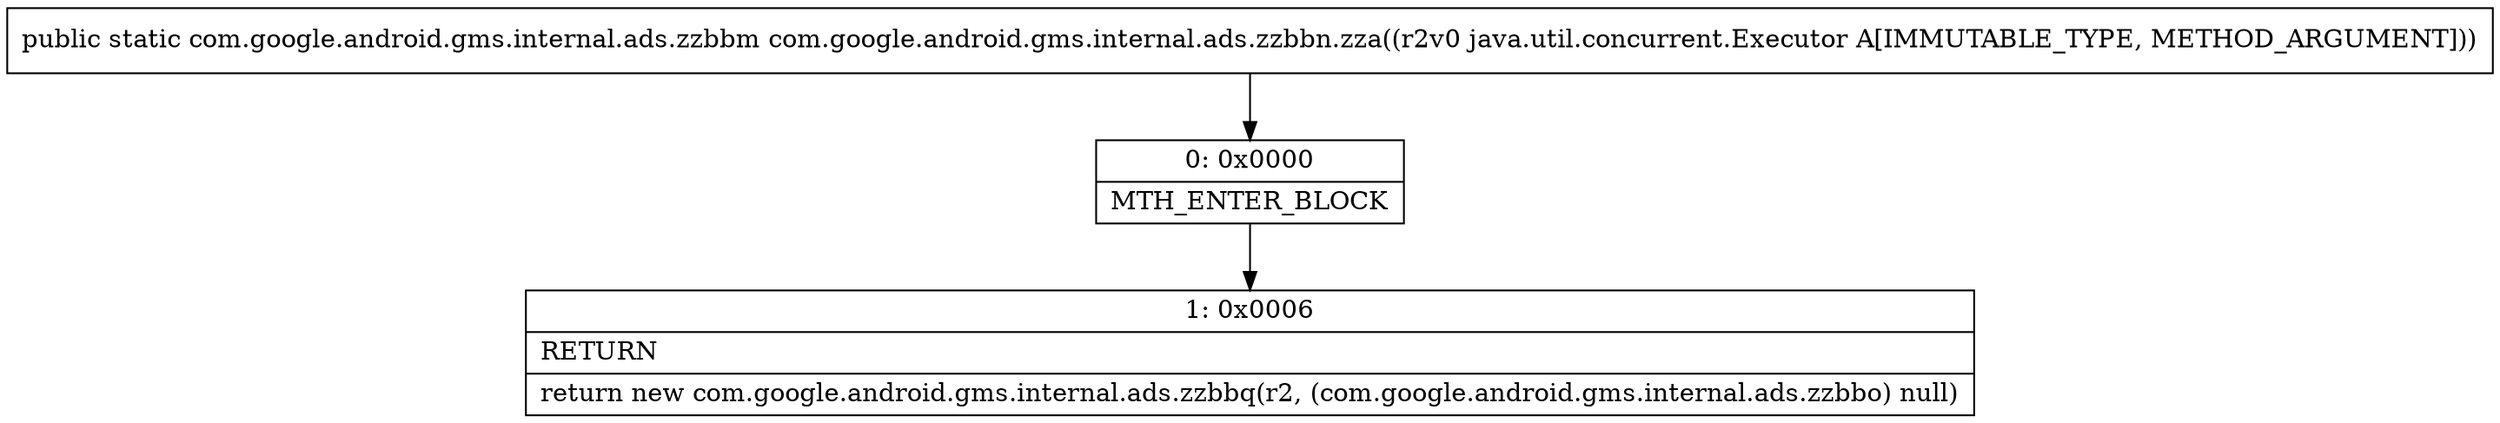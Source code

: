 digraph "CFG forcom.google.android.gms.internal.ads.zzbbn.zza(Ljava\/util\/concurrent\/Executor;)Lcom\/google\/android\/gms\/internal\/ads\/zzbbm;" {
Node_0 [shape=record,label="{0\:\ 0x0000|MTH_ENTER_BLOCK\l}"];
Node_1 [shape=record,label="{1\:\ 0x0006|RETURN\l|return new com.google.android.gms.internal.ads.zzbbq(r2, (com.google.android.gms.internal.ads.zzbbo) null)\l}"];
MethodNode[shape=record,label="{public static com.google.android.gms.internal.ads.zzbbm com.google.android.gms.internal.ads.zzbbn.zza((r2v0 java.util.concurrent.Executor A[IMMUTABLE_TYPE, METHOD_ARGUMENT])) }"];
MethodNode -> Node_0;
Node_0 -> Node_1;
}

